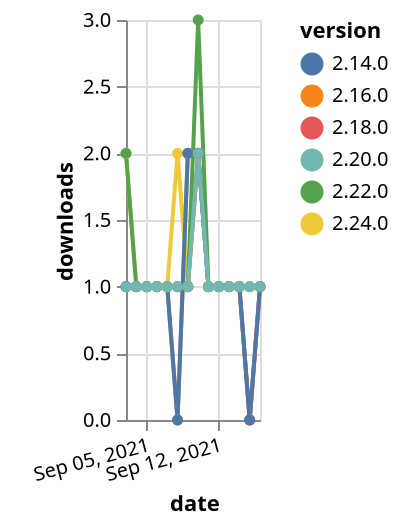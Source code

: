 {"$schema": "https://vega.github.io/schema/vega-lite/v5.json", "description": "A simple bar chart with embedded data.", "data": {"values": [{"date": "2021-09-03", "total": 195, "delta": 1, "version": "2.16.0"}, {"date": "2021-09-04", "total": 196, "delta": 1, "version": "2.16.0"}, {"date": "2021-09-05", "total": 197, "delta": 1, "version": "2.16.0"}, {"date": "2021-09-06", "total": 198, "delta": 1, "version": "2.16.0"}, {"date": "2021-09-07", "total": 199, "delta": 1, "version": "2.16.0"}, {"date": "2021-09-08", "total": 199, "delta": 0, "version": "2.16.0"}, {"date": "2021-09-09", "total": 201, "delta": 2, "version": "2.16.0"}, {"date": "2021-09-10", "total": 203, "delta": 2, "version": "2.16.0"}, {"date": "2021-09-11", "total": 204, "delta": 1, "version": "2.16.0"}, {"date": "2021-09-12", "total": 205, "delta": 1, "version": "2.16.0"}, {"date": "2021-09-13", "total": 206, "delta": 1, "version": "2.16.0"}, {"date": "2021-09-14", "total": 207, "delta": 1, "version": "2.16.0"}, {"date": "2021-09-15", "total": 207, "delta": 0, "version": "2.16.0"}, {"date": "2021-09-16", "total": 208, "delta": 1, "version": "2.16.0"}, {"date": "2021-09-03", "total": 117, "delta": 2, "version": "2.24.0"}, {"date": "2021-09-04", "total": 118, "delta": 1, "version": "2.24.0"}, {"date": "2021-09-05", "total": 119, "delta": 1, "version": "2.24.0"}, {"date": "2021-09-06", "total": 120, "delta": 1, "version": "2.24.0"}, {"date": "2021-09-07", "total": 121, "delta": 1, "version": "2.24.0"}, {"date": "2021-09-08", "total": 123, "delta": 2, "version": "2.24.0"}, {"date": "2021-09-09", "total": 124, "delta": 1, "version": "2.24.0"}, {"date": "2021-09-10", "total": 126, "delta": 2, "version": "2.24.0"}, {"date": "2021-09-11", "total": 127, "delta": 1, "version": "2.24.0"}, {"date": "2021-09-12", "total": 128, "delta": 1, "version": "2.24.0"}, {"date": "2021-09-13", "total": 129, "delta": 1, "version": "2.24.0"}, {"date": "2021-09-14", "total": 130, "delta": 1, "version": "2.24.0"}, {"date": "2021-09-15", "total": 131, "delta": 1, "version": "2.24.0"}, {"date": "2021-09-16", "total": 132, "delta": 1, "version": "2.24.0"}, {"date": "2021-09-03", "total": 184, "delta": 1, "version": "2.18.0"}, {"date": "2021-09-04", "total": 185, "delta": 1, "version": "2.18.0"}, {"date": "2021-09-05", "total": 186, "delta": 1, "version": "2.18.0"}, {"date": "2021-09-06", "total": 187, "delta": 1, "version": "2.18.0"}, {"date": "2021-09-07", "total": 188, "delta": 1, "version": "2.18.0"}, {"date": "2021-09-08", "total": 189, "delta": 1, "version": "2.18.0"}, {"date": "2021-09-09", "total": 190, "delta": 1, "version": "2.18.0"}, {"date": "2021-09-10", "total": 192, "delta": 2, "version": "2.18.0"}, {"date": "2021-09-11", "total": 193, "delta": 1, "version": "2.18.0"}, {"date": "2021-09-12", "total": 194, "delta": 1, "version": "2.18.0"}, {"date": "2021-09-13", "total": 195, "delta": 1, "version": "2.18.0"}, {"date": "2021-09-14", "total": 196, "delta": 1, "version": "2.18.0"}, {"date": "2021-09-15", "total": 196, "delta": 0, "version": "2.18.0"}, {"date": "2021-09-16", "total": 197, "delta": 1, "version": "2.18.0"}, {"date": "2021-09-03", "total": 241, "delta": 1, "version": "2.14.0"}, {"date": "2021-09-04", "total": 242, "delta": 1, "version": "2.14.0"}, {"date": "2021-09-05", "total": 243, "delta": 1, "version": "2.14.0"}, {"date": "2021-09-06", "total": 244, "delta": 1, "version": "2.14.0"}, {"date": "2021-09-07", "total": 245, "delta": 1, "version": "2.14.0"}, {"date": "2021-09-08", "total": 245, "delta": 0, "version": "2.14.0"}, {"date": "2021-09-09", "total": 247, "delta": 2, "version": "2.14.0"}, {"date": "2021-09-10", "total": 249, "delta": 2, "version": "2.14.0"}, {"date": "2021-09-11", "total": 250, "delta": 1, "version": "2.14.0"}, {"date": "2021-09-12", "total": 251, "delta": 1, "version": "2.14.0"}, {"date": "2021-09-13", "total": 252, "delta": 1, "version": "2.14.0"}, {"date": "2021-09-14", "total": 253, "delta": 1, "version": "2.14.0"}, {"date": "2021-09-15", "total": 253, "delta": 0, "version": "2.14.0"}, {"date": "2021-09-16", "total": 254, "delta": 1, "version": "2.14.0"}, {"date": "2021-09-03", "total": 179, "delta": 2, "version": "2.22.0"}, {"date": "2021-09-04", "total": 180, "delta": 1, "version": "2.22.0"}, {"date": "2021-09-05", "total": 181, "delta": 1, "version": "2.22.0"}, {"date": "2021-09-06", "total": 182, "delta": 1, "version": "2.22.0"}, {"date": "2021-09-07", "total": 183, "delta": 1, "version": "2.22.0"}, {"date": "2021-09-08", "total": 184, "delta": 1, "version": "2.22.0"}, {"date": "2021-09-09", "total": 185, "delta": 1, "version": "2.22.0"}, {"date": "2021-09-10", "total": 188, "delta": 3, "version": "2.22.0"}, {"date": "2021-09-11", "total": 189, "delta": 1, "version": "2.22.0"}, {"date": "2021-09-12", "total": 190, "delta": 1, "version": "2.22.0"}, {"date": "2021-09-13", "total": 191, "delta": 1, "version": "2.22.0"}, {"date": "2021-09-14", "total": 192, "delta": 1, "version": "2.22.0"}, {"date": "2021-09-15", "total": 193, "delta": 1, "version": "2.22.0"}, {"date": "2021-09-16", "total": 194, "delta": 1, "version": "2.22.0"}, {"date": "2021-09-03", "total": 159, "delta": 1, "version": "2.20.0"}, {"date": "2021-09-04", "total": 160, "delta": 1, "version": "2.20.0"}, {"date": "2021-09-05", "total": 161, "delta": 1, "version": "2.20.0"}, {"date": "2021-09-06", "total": 162, "delta": 1, "version": "2.20.0"}, {"date": "2021-09-07", "total": 163, "delta": 1, "version": "2.20.0"}, {"date": "2021-09-08", "total": 164, "delta": 1, "version": "2.20.0"}, {"date": "2021-09-09", "total": 165, "delta": 1, "version": "2.20.0"}, {"date": "2021-09-10", "total": 167, "delta": 2, "version": "2.20.0"}, {"date": "2021-09-11", "total": 168, "delta": 1, "version": "2.20.0"}, {"date": "2021-09-12", "total": 169, "delta": 1, "version": "2.20.0"}, {"date": "2021-09-13", "total": 170, "delta": 1, "version": "2.20.0"}, {"date": "2021-09-14", "total": 171, "delta": 1, "version": "2.20.0"}, {"date": "2021-09-15", "total": 172, "delta": 1, "version": "2.20.0"}, {"date": "2021-09-16", "total": 173, "delta": 1, "version": "2.20.0"}]}, "width": "container", "mark": {"type": "line", "point": {"filled": true}}, "encoding": {"x": {"field": "date", "type": "temporal", "timeUnit": "yearmonthdate", "title": "date", "axis": {"labelAngle": -15}}, "y": {"field": "delta", "type": "quantitative", "title": "downloads"}, "color": {"field": "version", "type": "nominal"}, "tooltip": {"field": "delta"}}}